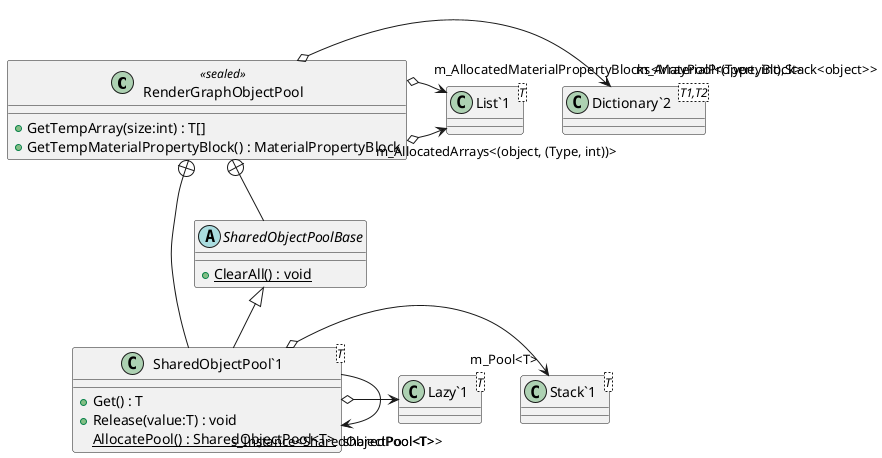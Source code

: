 @startuml
class RenderGraphObjectPool <<sealed>> {
    + GetTempArray(size:int) : T[]
    + GetTempMaterialPropertyBlock() : MaterialPropertyBlock
}
abstract class SharedObjectPoolBase {
    + {static} ClearAll() : void
}
class "SharedObjectPool`1"<T> {
    + Get() : T
    + Release(value:T) : void
    {static} AllocatePool() : SharedObjectPool<T>
}
class "Dictionary`2"<T1,T2> {
}
class "List`1"<T> {
}
class "Stack`1"<T> {
}
class "Lazy`1"<T> {
}
RenderGraphObjectPool o-> "m_ArrayPool<(Type, int),Stack<object>>" "Dictionary`2"
RenderGraphObjectPool o-> "m_AllocatedArrays<(object, (Type, int))>" "List`1"
RenderGraphObjectPool o-> "m_AllocatedMaterialPropertyBlocks<MaterialPropertyBlock>" "List`1"
RenderGraphObjectPool +-- SharedObjectPoolBase
RenderGraphObjectPool +-- "SharedObjectPool`1"
SharedObjectPoolBase <|-- "SharedObjectPool`1"
"SharedObjectPool`1" o-> "m_Pool<T>" "Stack`1"
"SharedObjectPool`1" o-> "s_Instance<SharedObjectPool<T>>" "Lazy`1"
"SharedObjectPool`1" --> "sharedPool<T>" "SharedObjectPool`1"
@enduml

